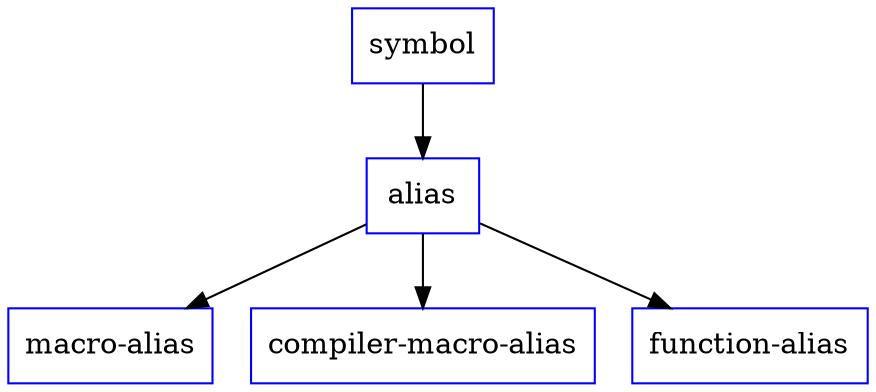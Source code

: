 strict digraph
{
  rankdir = TD;
  node [ shape = box color = blue ]

  { rank = same "macro-alias" "compiler-macro-alias" "function-alias" }

  "symbol" -> "alias";

  "alias" -> "macro-alias";
  "alias" -> "compiler-macro-alias";
  "alias" -> "function-alias";
}

